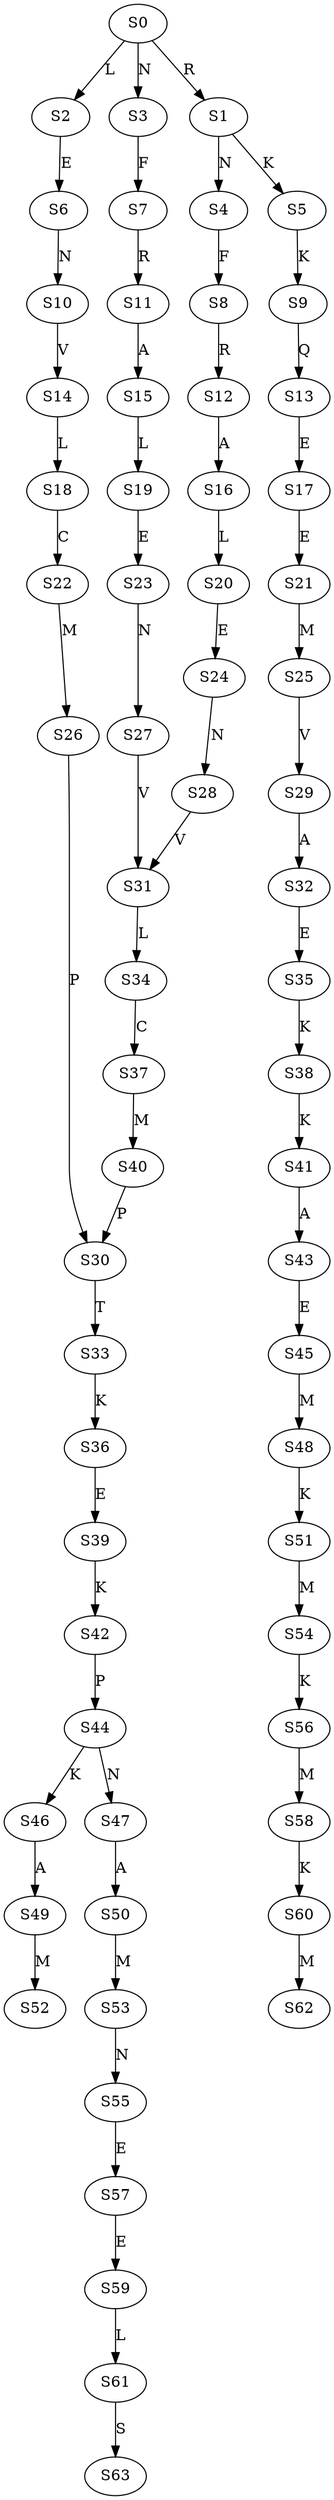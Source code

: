 strict digraph  {
	S0 -> S1 [ label = R ];
	S0 -> S2 [ label = L ];
	S0 -> S3 [ label = N ];
	S1 -> S4 [ label = N ];
	S1 -> S5 [ label = K ];
	S2 -> S6 [ label = E ];
	S3 -> S7 [ label = F ];
	S4 -> S8 [ label = F ];
	S5 -> S9 [ label = K ];
	S6 -> S10 [ label = N ];
	S7 -> S11 [ label = R ];
	S8 -> S12 [ label = R ];
	S9 -> S13 [ label = Q ];
	S10 -> S14 [ label = V ];
	S11 -> S15 [ label = A ];
	S12 -> S16 [ label = A ];
	S13 -> S17 [ label = E ];
	S14 -> S18 [ label = L ];
	S15 -> S19 [ label = L ];
	S16 -> S20 [ label = L ];
	S17 -> S21 [ label = E ];
	S18 -> S22 [ label = C ];
	S19 -> S23 [ label = E ];
	S20 -> S24 [ label = E ];
	S21 -> S25 [ label = M ];
	S22 -> S26 [ label = M ];
	S23 -> S27 [ label = N ];
	S24 -> S28 [ label = N ];
	S25 -> S29 [ label = V ];
	S26 -> S30 [ label = P ];
	S27 -> S31 [ label = V ];
	S28 -> S31 [ label = V ];
	S29 -> S32 [ label = A ];
	S30 -> S33 [ label = T ];
	S31 -> S34 [ label = L ];
	S32 -> S35 [ label = E ];
	S33 -> S36 [ label = K ];
	S34 -> S37 [ label = C ];
	S35 -> S38 [ label = K ];
	S36 -> S39 [ label = E ];
	S37 -> S40 [ label = M ];
	S38 -> S41 [ label = K ];
	S39 -> S42 [ label = K ];
	S40 -> S30 [ label = P ];
	S41 -> S43 [ label = A ];
	S42 -> S44 [ label = P ];
	S43 -> S45 [ label = E ];
	S44 -> S46 [ label = K ];
	S44 -> S47 [ label = N ];
	S45 -> S48 [ label = M ];
	S46 -> S49 [ label = A ];
	S47 -> S50 [ label = A ];
	S48 -> S51 [ label = K ];
	S49 -> S52 [ label = M ];
	S50 -> S53 [ label = M ];
	S51 -> S54 [ label = M ];
	S53 -> S55 [ label = N ];
	S54 -> S56 [ label = K ];
	S55 -> S57 [ label = E ];
	S56 -> S58 [ label = M ];
	S57 -> S59 [ label = E ];
	S58 -> S60 [ label = K ];
	S59 -> S61 [ label = L ];
	S60 -> S62 [ label = M ];
	S61 -> S63 [ label = S ];
}
